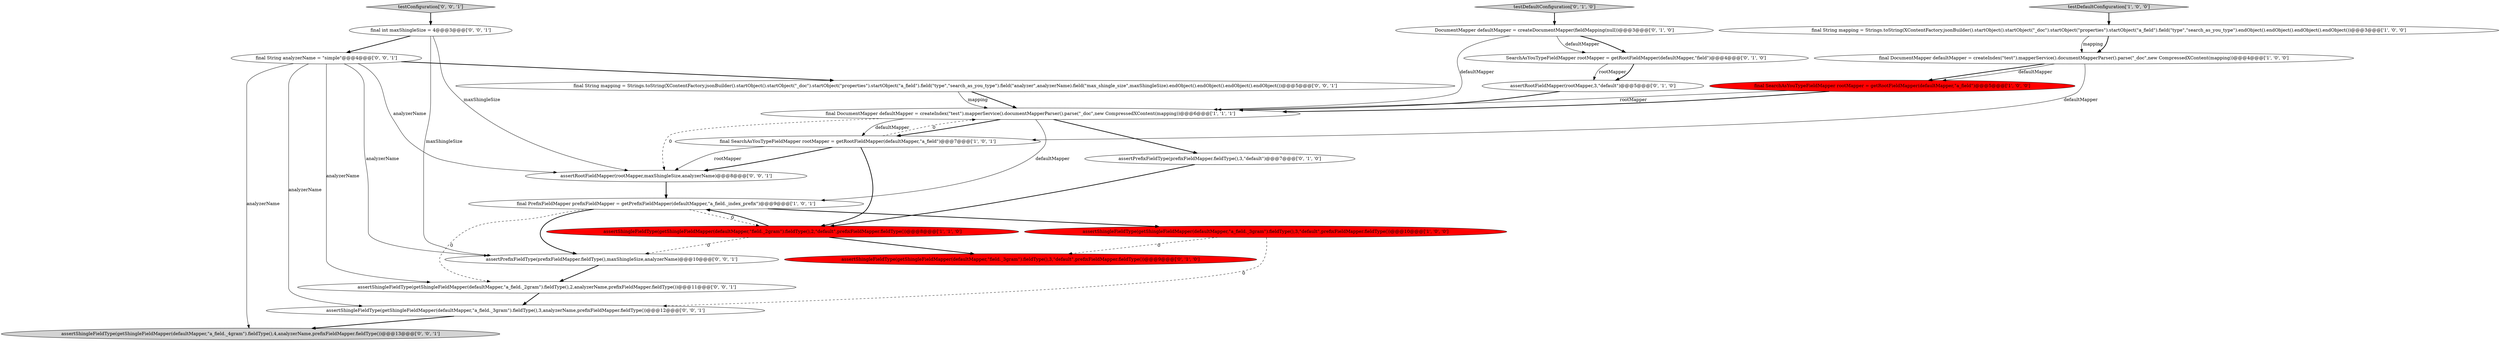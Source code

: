 digraph {
16 [style = filled, label = "final String analyzerName = \"simple\"@@@4@@@['0', '0', '1']", fillcolor = white, shape = ellipse image = "AAA0AAABBB3BBB"];
23 [style = filled, label = "assertRootFieldMapper(rootMapper,maxShingleSize,analyzerName)@@@8@@@['0', '0', '1']", fillcolor = white, shape = ellipse image = "AAA0AAABBB3BBB"];
6 [style = filled, label = "final SearchAsYouTypeFieldMapper rootMapper = getRootFieldMapper(defaultMapper,\"a_field\")@@@7@@@['1', '0', '1']", fillcolor = white, shape = ellipse image = "AAA0AAABBB1BBB"];
2 [style = filled, label = "final PrefixFieldMapper prefixFieldMapper = getPrefixFieldMapper(defaultMapper,\"a_field._index_prefix\")@@@9@@@['1', '0', '1']", fillcolor = white, shape = ellipse image = "AAA0AAABBB1BBB"];
4 [style = filled, label = "final DocumentMapper defaultMapper = createIndex(\"test\").mapperService().documentMapperParser().parse(\"_doc\",new CompressedXContent(mapping))@@@6@@@['1', '1', '1']", fillcolor = white, shape = ellipse image = "AAA0AAABBB1BBB"];
8 [style = filled, label = "testDefaultConfiguration['1', '0', '0']", fillcolor = lightgray, shape = diamond image = "AAA0AAABBB1BBB"];
3 [style = filled, label = "final DocumentMapper defaultMapper = createIndex(\"test\").mapperService().documentMapperParser().parse(\"_doc\",new CompressedXContent(mapping))@@@4@@@['1', '0', '0']", fillcolor = white, shape = ellipse image = "AAA0AAABBB1BBB"];
9 [style = filled, label = "assertShingleFieldType(getShingleFieldMapper(defaultMapper,\"field._3gram\").fieldType(),3,\"default\",prefixFieldMapper.fieldType())@@@9@@@['0', '1', '0']", fillcolor = red, shape = ellipse image = "AAA1AAABBB2BBB"];
10 [style = filled, label = "DocumentMapper defaultMapper = createDocumentMapper(fieldMapping(null))@@@3@@@['0', '1', '0']", fillcolor = white, shape = ellipse image = "AAA0AAABBB2BBB"];
21 [style = filled, label = "assertPrefixFieldType(prefixFieldMapper.fieldType(),maxShingleSize,analyzerName)@@@10@@@['0', '0', '1']", fillcolor = white, shape = ellipse image = "AAA0AAABBB3BBB"];
0 [style = filled, label = "final SearchAsYouTypeFieldMapper rootMapper = getRootFieldMapper(defaultMapper,\"a_field\")@@@5@@@['1', '0', '0']", fillcolor = red, shape = ellipse image = "AAA1AAABBB1BBB"];
19 [style = filled, label = "assertShingleFieldType(getShingleFieldMapper(defaultMapper,\"a_field._4gram\").fieldType(),4,analyzerName,prefixFieldMapper.fieldType())@@@13@@@['0', '0', '1']", fillcolor = lightgray, shape = ellipse image = "AAA0AAABBB3BBB"];
1 [style = filled, label = "final String mapping = Strings.toString(XContentFactory.jsonBuilder().startObject().startObject(\"_doc\").startObject(\"properties\").startObject(\"a_field\").field(\"type\",\"search_as_you_type\").endObject().endObject().endObject().endObject())@@@3@@@['1', '0', '0']", fillcolor = white, shape = ellipse image = "AAA0AAABBB1BBB"];
15 [style = filled, label = "final int maxShingleSize = 4@@@3@@@['0', '0', '1']", fillcolor = white, shape = ellipse image = "AAA0AAABBB3BBB"];
12 [style = filled, label = "SearchAsYouTypeFieldMapper rootMapper = getRootFieldMapper(defaultMapper,\"field\")@@@4@@@['0', '1', '0']", fillcolor = white, shape = ellipse image = "AAA0AAABBB2BBB"];
22 [style = filled, label = "assertShingleFieldType(getShingleFieldMapper(defaultMapper,\"a_field._2gram\").fieldType(),2,analyzerName,prefixFieldMapper.fieldType())@@@11@@@['0', '0', '1']", fillcolor = white, shape = ellipse image = "AAA0AAABBB3BBB"];
7 [style = filled, label = "assertShingleFieldType(getShingleFieldMapper(defaultMapper,\"field._2gram\").fieldType(),2,\"default\",prefixFieldMapper.fieldType())@@@8@@@['1', '1', '0']", fillcolor = red, shape = ellipse image = "AAA1AAABBB1BBB"];
18 [style = filled, label = "assertShingleFieldType(getShingleFieldMapper(defaultMapper,\"a_field._3gram\").fieldType(),3,analyzerName,prefixFieldMapper.fieldType())@@@12@@@['0', '0', '1']", fillcolor = white, shape = ellipse image = "AAA0AAABBB3BBB"];
14 [style = filled, label = "testDefaultConfiguration['0', '1', '0']", fillcolor = lightgray, shape = diamond image = "AAA0AAABBB2BBB"];
20 [style = filled, label = "testConfiguration['0', '0', '1']", fillcolor = lightgray, shape = diamond image = "AAA0AAABBB3BBB"];
5 [style = filled, label = "assertShingleFieldType(getShingleFieldMapper(defaultMapper,\"a_field._3gram\").fieldType(),3,\"default\",prefixFieldMapper.fieldType())@@@10@@@['1', '0', '0']", fillcolor = red, shape = ellipse image = "AAA1AAABBB1BBB"];
17 [style = filled, label = "final String mapping = Strings.toString(XContentFactory.jsonBuilder().startObject().startObject(\"_doc\").startObject(\"properties\").startObject(\"a_field\").field(\"type\",\"search_as_you_type\").field(\"analyzer\",analyzerName).field(\"max_shingle_size\",maxShingleSize).endObject().endObject().endObject().endObject())@@@5@@@['0', '0', '1']", fillcolor = white, shape = ellipse image = "AAA0AAABBB3BBB"];
13 [style = filled, label = "assertPrefixFieldType(prefixFieldMapper.fieldType(),3,\"default\")@@@7@@@['0', '1', '0']", fillcolor = white, shape = ellipse image = "AAA0AAABBB2BBB"];
11 [style = filled, label = "assertRootFieldMapper(rootMapper,3,\"default\")@@@5@@@['0', '1', '0']", fillcolor = white, shape = ellipse image = "AAA0AAABBB2BBB"];
7->21 [style = dashed, label="0"];
4->2 [style = solid, label="defaultMapper"];
4->6 [style = bold, label=""];
6->23 [style = bold, label=""];
12->11 [style = solid, label="rootMapper"];
11->4 [style = bold, label=""];
4->13 [style = bold, label=""];
12->11 [style = bold, label=""];
1->3 [style = bold, label=""];
18->19 [style = bold, label=""];
14->10 [style = bold, label=""];
5->9 [style = dashed, label="0"];
3->6 [style = solid, label="defaultMapper"];
17->4 [style = solid, label="mapping"];
16->17 [style = bold, label=""];
16->22 [style = solid, label="analyzerName"];
15->16 [style = bold, label=""];
2->7 [style = dashed, label="0"];
5->18 [style = dashed, label="0"];
3->0 [style = bold, label=""];
6->4 [style = dashed, label="0"];
3->0 [style = solid, label="defaultMapper"];
10->4 [style = solid, label="defaultMapper"];
16->21 [style = solid, label="analyzerName"];
8->1 [style = bold, label=""];
7->9 [style = bold, label=""];
22->18 [style = bold, label=""];
16->23 [style = solid, label="analyzerName"];
1->3 [style = solid, label="mapping"];
0->4 [style = bold, label=""];
7->2 [style = bold, label=""];
10->12 [style = bold, label=""];
13->7 [style = bold, label=""];
2->21 [style = bold, label=""];
21->22 [style = bold, label=""];
6->23 [style = solid, label="rootMapper"];
16->18 [style = solid, label="analyzerName"];
15->21 [style = solid, label="maxShingleSize"];
0->4 [style = solid, label="rootMapper"];
4->6 [style = solid, label="defaultMapper"];
23->2 [style = bold, label=""];
15->23 [style = solid, label="maxShingleSize"];
10->12 [style = solid, label="defaultMapper"];
6->7 [style = bold, label=""];
20->15 [style = bold, label=""];
4->23 [style = dashed, label="0"];
2->22 [style = dashed, label="0"];
17->4 [style = bold, label=""];
16->19 [style = solid, label="analyzerName"];
2->5 [style = bold, label=""];
}
